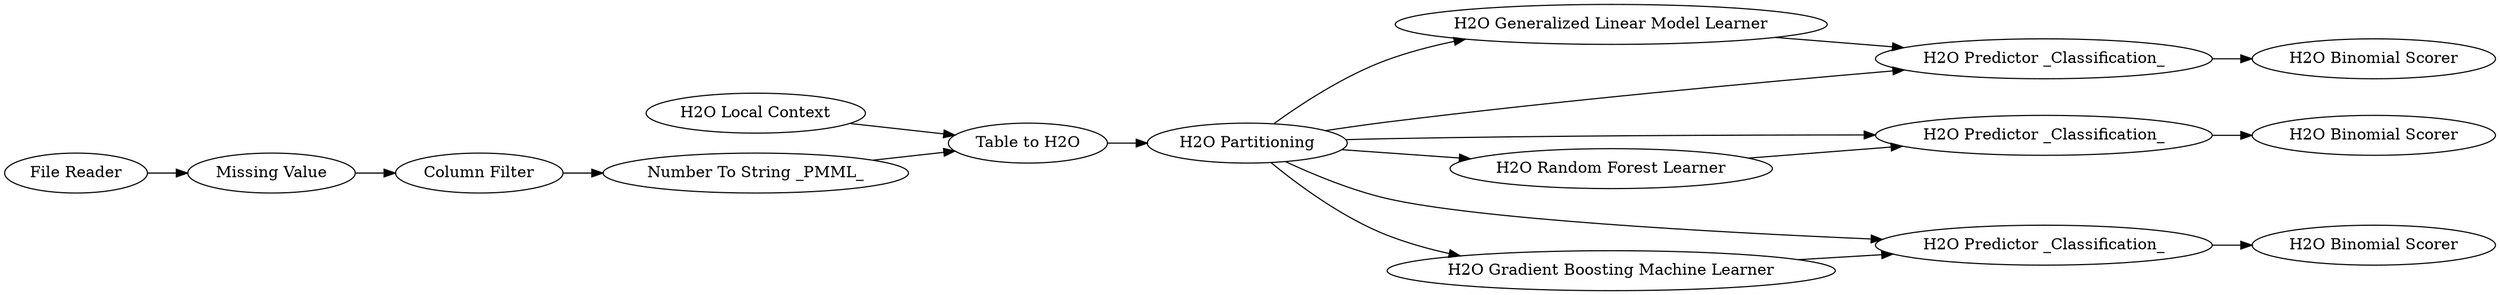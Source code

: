 digraph {
	"8020727934789071271_12" [label="Number To String _PMML_"]
	"8020727934789071271_16" [label="H2O Generalized Linear Model Learner"]
	"8020727934789071271_6" [label="Table to H2O"]
	"8020727934789071271_15" [label="H2O Predictor _Classification_"]
	"8020727934789071271_5" [label="Column Filter"]
	"8020727934789071271_2" [label="Missing Value"]
	"8020727934789071271_9" [label="H2O Predictor _Classification_"]
	"8020727934789071271_10" [label="H2O Binomial Scorer"]
	"8020727934789071271_14" [label="H2O Binomial Scorer"]
	"8020727934789071271_1" [label="File Reader"]
	"8020727934789071271_8" [label="H2O Partitioning"]
	"8020727934789071271_17" [label="H2O Predictor _Classification_"]
	"8020727934789071271_18" [label="H2O Binomial Scorer"]
	"8020727934789071271_7" [label="H2O Gradient Boosting Machine Learner"]
	"8020727934789071271_3" [label="H2O Local Context"]
	"8020727934789071271_13" [label="H2O Random Forest Learner"]
	"8020727934789071271_13" -> "8020727934789071271_15"
	"8020727934789071271_16" -> "8020727934789071271_17"
	"8020727934789071271_8" -> "8020727934789071271_13"
	"8020727934789071271_6" -> "8020727934789071271_8"
	"8020727934789071271_8" -> "8020727934789071271_9"
	"8020727934789071271_17" -> "8020727934789071271_18"
	"8020727934789071271_12" -> "8020727934789071271_6"
	"8020727934789071271_8" -> "8020727934789071271_17"
	"8020727934789071271_8" -> "8020727934789071271_16"
	"8020727934789071271_8" -> "8020727934789071271_7"
	"8020727934789071271_8" -> "8020727934789071271_15"
	"8020727934789071271_3" -> "8020727934789071271_6"
	"8020727934789071271_2" -> "8020727934789071271_5"
	"8020727934789071271_15" -> "8020727934789071271_14"
	"8020727934789071271_5" -> "8020727934789071271_12"
	"8020727934789071271_7" -> "8020727934789071271_9"
	"8020727934789071271_1" -> "8020727934789071271_2"
	"8020727934789071271_9" -> "8020727934789071271_10"
	rankdir=LR
}
